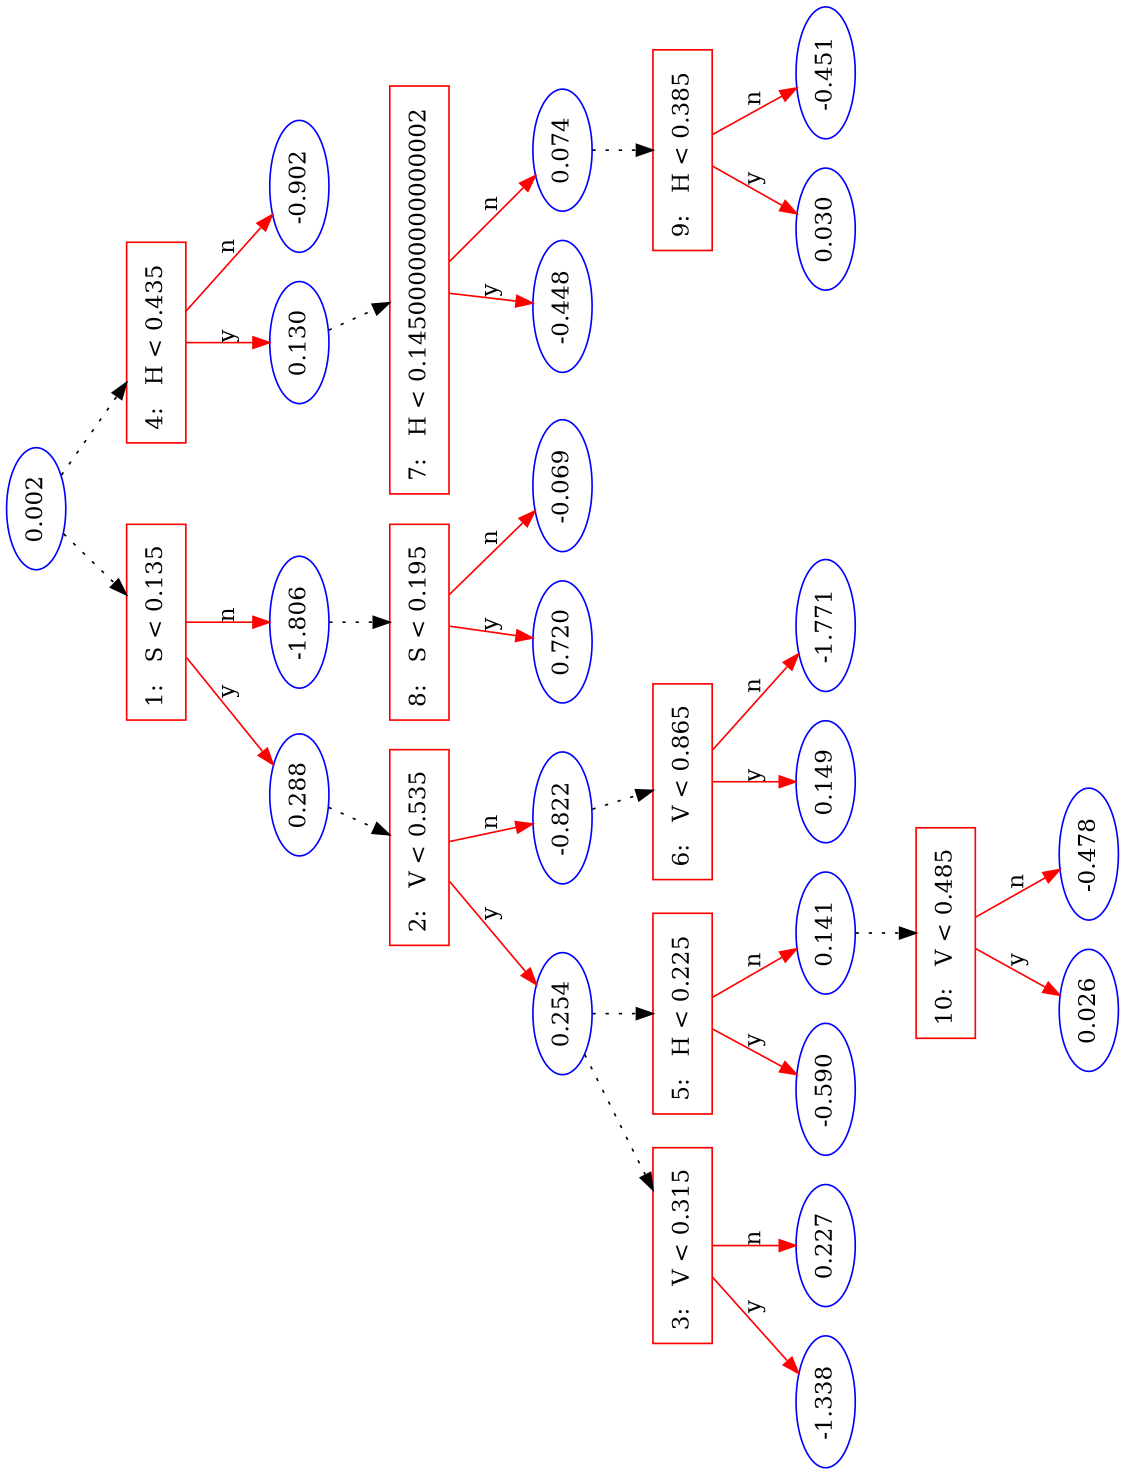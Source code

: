 digraph G {
size="10,7.5";
rotate="90";
ratio=auto;
center=TRUE;
R [shape = ellipse, label = "0.002", color = blue];
R_0 [shape = box, label = "1:   S < 0.135 ", color = red];
R -> R_0 [style=dotted];
R_0_0 [shape = ellipse, label = "0.288", color = blue];
R_0 -> R_0_0 [label="y",color = red];
R_0_0_0 [shape = box, label = "2:   V < 0.535 ", color = red];
R_0_0 -> R_0_0_0 [style=dotted];
R_0_0_0_0 [shape = ellipse, label = "0.254", color = blue];
R_0_0_0 -> R_0_0_0_0 [label="y",color = red];
R_0_0_0_0_0 [shape = box, label = "3:   V < 0.315 ", color = red];
R_0_0_0_0 -> R_0_0_0_0_0 [style=dotted];
R_0_0_0_0_0_0 [shape = ellipse, label = "-1.338", color = blue];
R_0_0_0_0_0 -> R_0_0_0_0_0_0 [label="y",color = red];
R_0_0_0_0_0_1 [shape = ellipse, label = "0.227", color = blue];
R_0_0_0_0_0 -> R_0_0_0_0_0_1 [label="n",color = red];
R_0_0_0_0_1 [shape = box, label = "5:   H < 0.225 ", color = red];
R_0_0_0_0 -> R_0_0_0_0_1 [style=dotted];
R_0_0_0_0_1_0 [shape = ellipse, label = "-0.590", color = blue];
R_0_0_0_0_1 -> R_0_0_0_0_1_0 [label="y",color = red];
R_0_0_0_0_1_1 [shape = ellipse, label = "0.141", color = blue];
R_0_0_0_0_1 -> R_0_0_0_0_1_1 [label="n",color = red];
R_0_0_0_0_1_1_0 [shape = box, label = "10:   V < 0.485 ", color = red];
R_0_0_0_0_1_1 -> R_0_0_0_0_1_1_0 [style=dotted];
R_0_0_0_0_1_1_0_0 [shape = ellipse, label = "0.026", color = blue];
R_0_0_0_0_1_1_0 -> R_0_0_0_0_1_1_0_0 [label="y",color = red];
R_0_0_0_0_1_1_0_1 [shape = ellipse, label = "-0.478", color = blue];
R_0_0_0_0_1_1_0 -> R_0_0_0_0_1_1_0_1 [label="n",color = red];
R_0_0_0_1 [shape = ellipse, label = "-0.822", color = blue];
R_0_0_0 -> R_0_0_0_1 [label="n",color = red];
R_0_0_0_1_0 [shape = box, label = "6:   V < 0.865 ", color = red];
R_0_0_0_1 -> R_0_0_0_1_0 [style=dotted];
R_0_0_0_1_0_0 [shape = ellipse, label = "0.149", color = blue];
R_0_0_0_1_0 -> R_0_0_0_1_0_0 [label="y",color = red];
R_0_0_0_1_0_1 [shape = ellipse, label = "-1.771", color = blue];
R_0_0_0_1_0 -> R_0_0_0_1_0_1 [label="n",color = red];
R_0_1 [shape = ellipse, label = "-1.806", color = blue];
R_0 -> R_0_1 [label="n",color = red];
R_0_1_0 [shape = box, label = "8:   S < 0.195 ", color = red];
R_0_1 -> R_0_1_0 [style=dotted];
R_0_1_0_0 [shape = ellipse, label = "0.720", color = blue];
R_0_1_0 -> R_0_1_0_0 [label="y",color = red];
R_0_1_0_1 [shape = ellipse, label = "-0.069", color = blue];
R_0_1_0 -> R_0_1_0_1 [label="n",color = red];
R_1 [shape = box, label = "4:   H < 0.435 ", color = red];
R -> R_1 [style=dotted];
R_1_0 [shape = ellipse, label = "0.130", color = blue];
R_1 -> R_1_0 [label="y",color = red];
R_1_0_0 [shape = box, label = "7:   H < 0.14500000000000002 ", color = red];
R_1_0 -> R_1_0_0 [style=dotted];
R_1_0_0_0 [shape = ellipse, label = "-0.448", color = blue];
R_1_0_0 -> R_1_0_0_0 [label="y",color = red];
R_1_0_0_1 [shape = ellipse, label = "0.074", color = blue];
R_1_0_0 -> R_1_0_0_1 [label="n",color = red];
R_1_0_0_1_0 [shape = box, label = "9:   H < 0.385 ", color = red];
R_1_0_0_1 -> R_1_0_0_1_0 [style=dotted];
R_1_0_0_1_0_0 [shape = ellipse, label = "0.030", color = blue];
R_1_0_0_1_0 -> R_1_0_0_1_0_0 [label="y",color = red];
R_1_0_0_1_0_1 [shape = ellipse, label = "-0.451", color = blue];
R_1_0_0_1_0 -> R_1_0_0_1_0_1 [label="n",color = red];
R_1_1 [shape = ellipse, label = "-0.902", color = blue];
R_1 -> R_1_1 [label="n",color = red];
}
